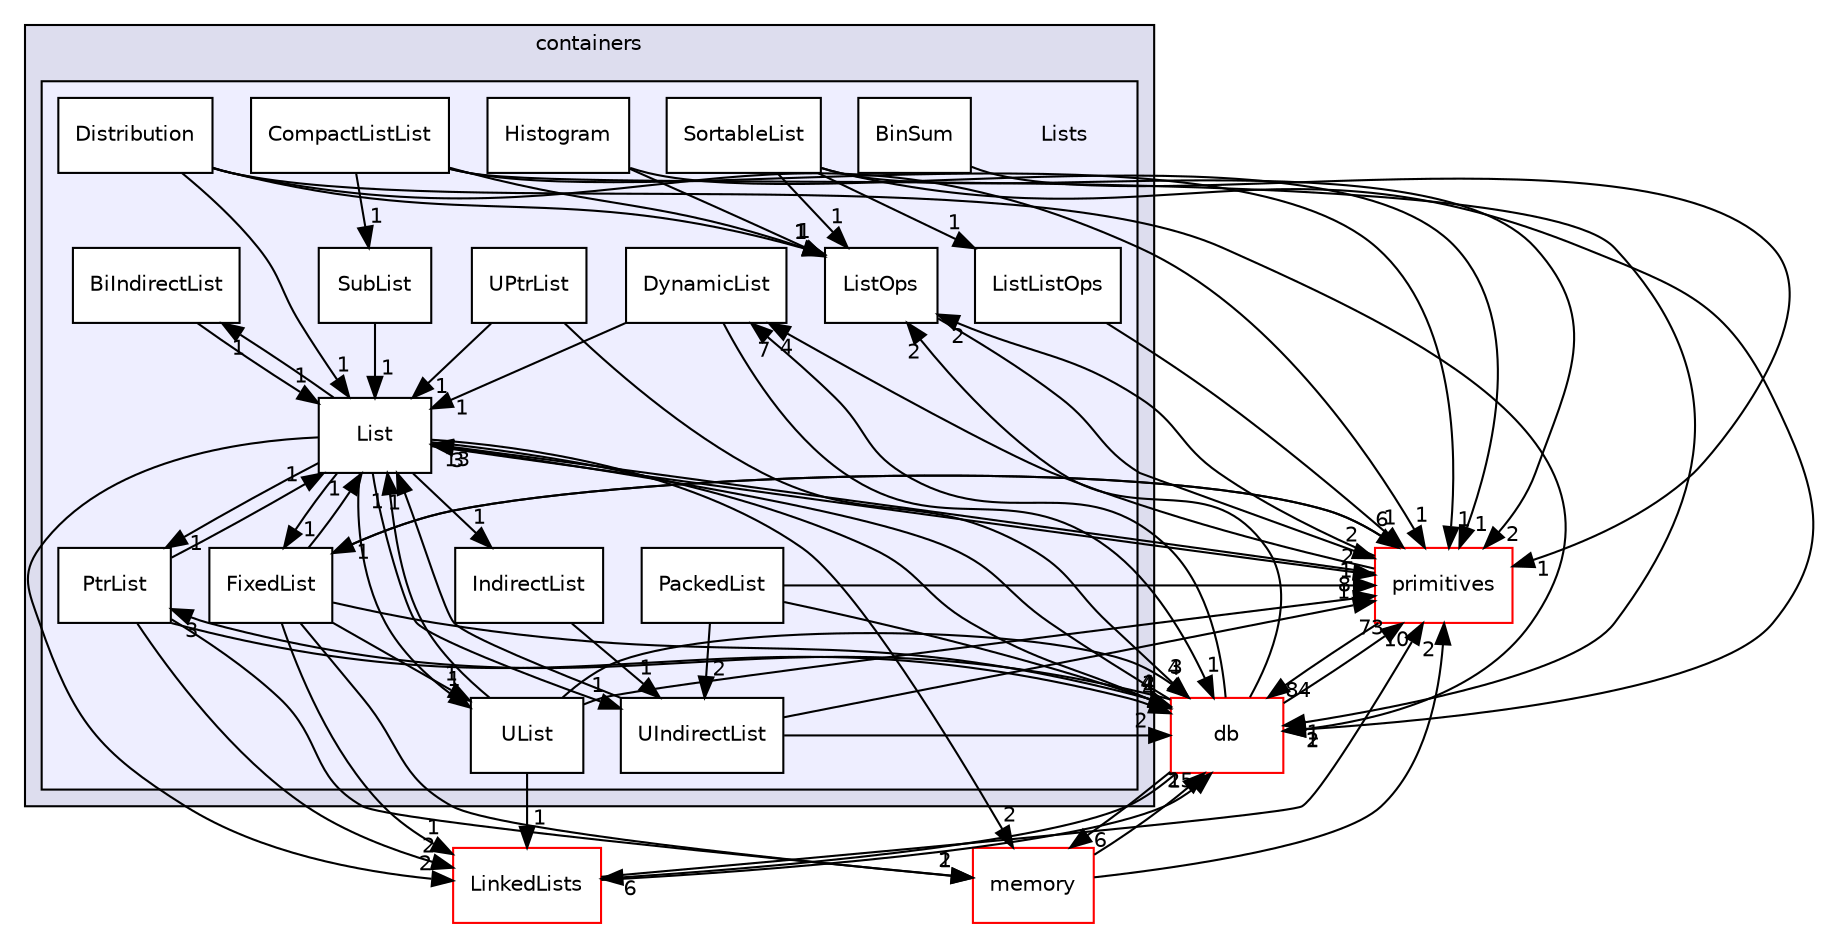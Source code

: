 digraph "src/OpenFOAM/containers/Lists" {
  bgcolor=transparent;
  compound=true
  node [ fontsize="10", fontname="Helvetica"];
  edge [ labelfontsize="10", labelfontname="Helvetica"];
  subgraph clusterdir_19d0872053bde092be81d7fe3f56cbf7 {
    graph [ bgcolor="#ddddee", pencolor="black", label="containers" fontname="Helvetica", fontsize="10", URL="dir_19d0872053bde092be81d7fe3f56cbf7.html"]
  subgraph clusterdir_f87fe3b02e96c330e8a853ff310f1666 {
    graph [ bgcolor="#eeeeff", pencolor="black", label="" URL="dir_f87fe3b02e96c330e8a853ff310f1666.html"];
    dir_f87fe3b02e96c330e8a853ff310f1666 [shape=plaintext label="Lists"];
    dir_42be0285fd186f6913bae839d376f78c [shape=box label="BiIndirectList" color="black" fillcolor="white" style="filled" URL="dir_42be0285fd186f6913bae839d376f78c.html"];
    dir_602162b67081b7867caaa8d091fb1724 [shape=box label="BinSum" color="black" fillcolor="white" style="filled" URL="dir_602162b67081b7867caaa8d091fb1724.html"];
    dir_833496cb5a8b58b75bc79e857f41a5d7 [shape=box label="CompactListList" color="black" fillcolor="white" style="filled" URL="dir_833496cb5a8b58b75bc79e857f41a5d7.html"];
    dir_59f93597cc1ee20c29d678698223cf27 [shape=box label="Distribution" color="black" fillcolor="white" style="filled" URL="dir_59f93597cc1ee20c29d678698223cf27.html"];
    dir_a20ab38044f60e4dac365f73757378d6 [shape=box label="DynamicList" color="black" fillcolor="white" style="filled" URL="dir_a20ab38044f60e4dac365f73757378d6.html"];
    dir_8ae708bd051dd27b69149ee282cd159a [shape=box label="FixedList" color="black" fillcolor="white" style="filled" URL="dir_8ae708bd051dd27b69149ee282cd159a.html"];
    dir_6a5c0fdd6d142927ad4090a95de87297 [shape=box label="Histogram" color="black" fillcolor="white" style="filled" URL="dir_6a5c0fdd6d142927ad4090a95de87297.html"];
    dir_e4fa142790fcc815622c473441ac425a [shape=box label="IndirectList" color="black" fillcolor="white" style="filled" URL="dir_e4fa142790fcc815622c473441ac425a.html"];
    dir_03aa4c8470f056a9cdca8307712625bf [shape=box label="List" color="black" fillcolor="white" style="filled" URL="dir_03aa4c8470f056a9cdca8307712625bf.html"];
    dir_9e121ab7228167c27650a323886988fd [shape=box label="ListListOps" color="black" fillcolor="white" style="filled" URL="dir_9e121ab7228167c27650a323886988fd.html"];
    dir_223fa5778bd37fe62bf7ed63d1f3016b [shape=box label="ListOps" color="black" fillcolor="white" style="filled" URL="dir_223fa5778bd37fe62bf7ed63d1f3016b.html"];
    dir_686ab82d802639f56bd51dcdaef5b064 [shape=box label="PackedList" color="black" fillcolor="white" style="filled" URL="dir_686ab82d802639f56bd51dcdaef5b064.html"];
    dir_bb24bf7c6a224e64f0300f199a92a5f4 [shape=box label="PtrList" color="black" fillcolor="white" style="filled" URL="dir_bb24bf7c6a224e64f0300f199a92a5f4.html"];
    dir_25b3910c6ed71a304326faf2212a286b [shape=box label="SortableList" color="black" fillcolor="white" style="filled" URL="dir_25b3910c6ed71a304326faf2212a286b.html"];
    dir_d2d20ceb2df69a61df891af30ede03d9 [shape=box label="SubList" color="black" fillcolor="white" style="filled" URL="dir_d2d20ceb2df69a61df891af30ede03d9.html"];
    dir_20e25a70ecfa9f1a06c29a5c198d4196 [shape=box label="UIndirectList" color="black" fillcolor="white" style="filled" URL="dir_20e25a70ecfa9f1a06c29a5c198d4196.html"];
    dir_ddee81dbc8cac2123c906c38c70776ee [shape=box label="UList" color="black" fillcolor="white" style="filled" URL="dir_ddee81dbc8cac2123c906c38c70776ee.html"];
    dir_2811f4c4688ca27f69fd3d2fc5f94bd6 [shape=box label="UPtrList" color="black" fillcolor="white" style="filled" URL="dir_2811f4c4688ca27f69fd3d2fc5f94bd6.html"];
  }
  }
  dir_385a22dcc2f7120acb0f1a7a832b3b8d [shape=box label="memory" color="red" URL="dir_385a22dcc2f7120acb0f1a7a832b3b8d.html"];
  dir_63c634f7a7cfd679ac26c67fb30fc32f [shape=box label="db" color="red" URL="dir_63c634f7a7cfd679ac26c67fb30fc32f.html"];
  dir_3e50f45338116b169052b428016851aa [shape=box label="primitives" color="red" URL="dir_3e50f45338116b169052b428016851aa.html"];
  dir_1ceeb2d59d8f320bd70a3a0eeca6c137 [shape=box label="LinkedLists" color="red" URL="dir_1ceeb2d59d8f320bd70a3a0eeca6c137.html"];
  dir_a20ab38044f60e4dac365f73757378d6->dir_03aa4c8470f056a9cdca8307712625bf [headlabel="1", labeldistance=1.5 headhref="dir_001914_001918.html"];
  dir_a20ab38044f60e4dac365f73757378d6->dir_63c634f7a7cfd679ac26c67fb30fc32f [headlabel="1", labeldistance=1.5 headhref="dir_001914_001929.html"];
  dir_25b3910c6ed71a304326faf2212a286b->dir_63c634f7a7cfd679ac26c67fb30fc32f [headlabel="2", labeldistance=1.5 headhref="dir_001923_001929.html"];
  dir_25b3910c6ed71a304326faf2212a286b->dir_3e50f45338116b169052b428016851aa [headlabel="2", labeldistance=1.5 headhref="dir_001923_002298.html"];
  dir_25b3910c6ed71a304326faf2212a286b->dir_223fa5778bd37fe62bf7ed63d1f3016b [headlabel="1", labeldistance=1.5 headhref="dir_001923_001920.html"];
  dir_25b3910c6ed71a304326faf2212a286b->dir_9e121ab7228167c27650a323886988fd [headlabel="1", labeldistance=1.5 headhref="dir_001923_001919.html"];
  dir_42be0285fd186f6913bae839d376f78c->dir_03aa4c8470f056a9cdca8307712625bf [headlabel="1", labeldistance=1.5 headhref="dir_001910_001918.html"];
  dir_385a22dcc2f7120acb0f1a7a832b3b8d->dir_63c634f7a7cfd679ac26c67fb30fc32f [headlabel="2", labeldistance=1.5 headhref="dir_002195_001929.html"];
  dir_385a22dcc2f7120acb0f1a7a832b3b8d->dir_3e50f45338116b169052b428016851aa [headlabel="2", labeldistance=1.5 headhref="dir_002195_002298.html"];
  dir_2811f4c4688ca27f69fd3d2fc5f94bd6->dir_03aa4c8470f056a9cdca8307712625bf [headlabel="1", labeldistance=1.5 headhref="dir_001927_001918.html"];
  dir_2811f4c4688ca27f69fd3d2fc5f94bd6->dir_63c634f7a7cfd679ac26c67fb30fc32f [headlabel="3", labeldistance=1.5 headhref="dir_001927_001929.html"];
  dir_686ab82d802639f56bd51dcdaef5b064->dir_63c634f7a7cfd679ac26c67fb30fc32f [headlabel="4", labeldistance=1.5 headhref="dir_001921_001929.html"];
  dir_686ab82d802639f56bd51dcdaef5b064->dir_3e50f45338116b169052b428016851aa [headlabel="1", labeldistance=1.5 headhref="dir_001921_002298.html"];
  dir_686ab82d802639f56bd51dcdaef5b064->dir_20e25a70ecfa9f1a06c29a5c198d4196 [headlabel="2", labeldistance=1.5 headhref="dir_001921_001925.html"];
  dir_d2d20ceb2df69a61df891af30ede03d9->dir_03aa4c8470f056a9cdca8307712625bf [headlabel="1", labeldistance=1.5 headhref="dir_001924_001918.html"];
  dir_03aa4c8470f056a9cdca8307712625bf->dir_42be0285fd186f6913bae839d376f78c [headlabel="1", labeldistance=1.5 headhref="dir_001918_001910.html"];
  dir_03aa4c8470f056a9cdca8307712625bf->dir_385a22dcc2f7120acb0f1a7a832b3b8d [headlabel="2", labeldistance=1.5 headhref="dir_001918_002195.html"];
  dir_03aa4c8470f056a9cdca8307712625bf->dir_8ae708bd051dd27b69149ee282cd159a [headlabel="1", labeldistance=1.5 headhref="dir_001918_001915.html"];
  dir_03aa4c8470f056a9cdca8307712625bf->dir_bb24bf7c6a224e64f0300f199a92a5f4 [headlabel="1", labeldistance=1.5 headhref="dir_001918_001922.html"];
  dir_03aa4c8470f056a9cdca8307712625bf->dir_e4fa142790fcc815622c473441ac425a [headlabel="1", labeldistance=1.5 headhref="dir_001918_001917.html"];
  dir_03aa4c8470f056a9cdca8307712625bf->dir_ddee81dbc8cac2123c906c38c70776ee [headlabel="1", labeldistance=1.5 headhref="dir_001918_001926.html"];
  dir_03aa4c8470f056a9cdca8307712625bf->dir_63c634f7a7cfd679ac26c67fb30fc32f [headlabel="2", labeldistance=1.5 headhref="dir_001918_001929.html"];
  dir_03aa4c8470f056a9cdca8307712625bf->dir_3e50f45338116b169052b428016851aa [headlabel="2", labeldistance=1.5 headhref="dir_001918_002298.html"];
  dir_03aa4c8470f056a9cdca8307712625bf->dir_20e25a70ecfa9f1a06c29a5c198d4196 [headlabel="1", labeldistance=1.5 headhref="dir_001918_001925.html"];
  dir_03aa4c8470f056a9cdca8307712625bf->dir_1ceeb2d59d8f320bd70a3a0eeca6c137 [headlabel="2", labeldistance=1.5 headhref="dir_001918_001899.html"];
  dir_8ae708bd051dd27b69149ee282cd159a->dir_385a22dcc2f7120acb0f1a7a832b3b8d [headlabel="1", labeldistance=1.5 headhref="dir_001915_002195.html"];
  dir_8ae708bd051dd27b69149ee282cd159a->dir_03aa4c8470f056a9cdca8307712625bf [headlabel="1", labeldistance=1.5 headhref="dir_001915_001918.html"];
  dir_8ae708bd051dd27b69149ee282cd159a->dir_ddee81dbc8cac2123c906c38c70776ee [headlabel="1", labeldistance=1.5 headhref="dir_001915_001926.html"];
  dir_8ae708bd051dd27b69149ee282cd159a->dir_63c634f7a7cfd679ac26c67fb30fc32f [headlabel="4", labeldistance=1.5 headhref="dir_001915_001929.html"];
  dir_8ae708bd051dd27b69149ee282cd159a->dir_3e50f45338116b169052b428016851aa [headlabel="6", labeldistance=1.5 headhref="dir_001915_002298.html"];
  dir_8ae708bd051dd27b69149ee282cd159a->dir_1ceeb2d59d8f320bd70a3a0eeca6c137 [headlabel="1", labeldistance=1.5 headhref="dir_001915_001899.html"];
  dir_bb24bf7c6a224e64f0300f199a92a5f4->dir_385a22dcc2f7120acb0f1a7a832b3b8d [headlabel="2", labeldistance=1.5 headhref="dir_001922_002195.html"];
  dir_bb24bf7c6a224e64f0300f199a92a5f4->dir_03aa4c8470f056a9cdca8307712625bf [headlabel="1", labeldistance=1.5 headhref="dir_001922_001918.html"];
  dir_bb24bf7c6a224e64f0300f199a92a5f4->dir_63c634f7a7cfd679ac26c67fb30fc32f [headlabel="4", labeldistance=1.5 headhref="dir_001922_001929.html"];
  dir_bb24bf7c6a224e64f0300f199a92a5f4->dir_1ceeb2d59d8f320bd70a3a0eeca6c137 [headlabel="2", labeldistance=1.5 headhref="dir_001922_001899.html"];
  dir_833496cb5a8b58b75bc79e857f41a5d7->dir_d2d20ceb2df69a61df891af30ede03d9 [headlabel="1", labeldistance=1.5 headhref="dir_001912_001924.html"];
  dir_833496cb5a8b58b75bc79e857f41a5d7->dir_63c634f7a7cfd679ac26c67fb30fc32f [headlabel="1", labeldistance=1.5 headhref="dir_001912_001929.html"];
  dir_833496cb5a8b58b75bc79e857f41a5d7->dir_3e50f45338116b169052b428016851aa [headlabel="1", labeldistance=1.5 headhref="dir_001912_002298.html"];
  dir_833496cb5a8b58b75bc79e857f41a5d7->dir_223fa5778bd37fe62bf7ed63d1f3016b [headlabel="1", labeldistance=1.5 headhref="dir_001912_001920.html"];
  dir_e4fa142790fcc815622c473441ac425a->dir_20e25a70ecfa9f1a06c29a5c198d4196 [headlabel="1", labeldistance=1.5 headhref="dir_001917_001925.html"];
  dir_ddee81dbc8cac2123c906c38c70776ee->dir_03aa4c8470f056a9cdca8307712625bf [headlabel="1", labeldistance=1.5 headhref="dir_001926_001918.html"];
  dir_ddee81dbc8cac2123c906c38c70776ee->dir_63c634f7a7cfd679ac26c67fb30fc32f [headlabel="4", labeldistance=1.5 headhref="dir_001926_001929.html"];
  dir_ddee81dbc8cac2123c906c38c70776ee->dir_3e50f45338116b169052b428016851aa [headlabel="8", labeldistance=1.5 headhref="dir_001926_002298.html"];
  dir_ddee81dbc8cac2123c906c38c70776ee->dir_1ceeb2d59d8f320bd70a3a0eeca6c137 [headlabel="1", labeldistance=1.5 headhref="dir_001926_001899.html"];
  dir_63c634f7a7cfd679ac26c67fb30fc32f->dir_a20ab38044f60e4dac365f73757378d6 [headlabel="7", labeldistance=1.5 headhref="dir_001929_001914.html"];
  dir_63c634f7a7cfd679ac26c67fb30fc32f->dir_385a22dcc2f7120acb0f1a7a832b3b8d [headlabel="6", labeldistance=1.5 headhref="dir_001929_002195.html"];
  dir_63c634f7a7cfd679ac26c67fb30fc32f->dir_03aa4c8470f056a9cdca8307712625bf [headlabel="3", labeldistance=1.5 headhref="dir_001929_001918.html"];
  dir_63c634f7a7cfd679ac26c67fb30fc32f->dir_bb24bf7c6a224e64f0300f199a92a5f4 [headlabel="3", labeldistance=1.5 headhref="dir_001929_001922.html"];
  dir_63c634f7a7cfd679ac26c67fb30fc32f->dir_3e50f45338116b169052b428016851aa [headlabel="73", labeldistance=1.5 headhref="dir_001929_002298.html"];
  dir_63c634f7a7cfd679ac26c67fb30fc32f->dir_223fa5778bd37fe62bf7ed63d1f3016b [headlabel="2", labeldistance=1.5 headhref="dir_001929_001920.html"];
  dir_63c634f7a7cfd679ac26c67fb30fc32f->dir_1ceeb2d59d8f320bd70a3a0eeca6c137 [headlabel="6", labeldistance=1.5 headhref="dir_001929_001899.html"];
  dir_602162b67081b7867caaa8d091fb1724->dir_3e50f45338116b169052b428016851aa [headlabel="1", labeldistance=1.5 headhref="dir_001911_002298.html"];
  dir_3e50f45338116b169052b428016851aa->dir_a20ab38044f60e4dac365f73757378d6 [headlabel="4", labeldistance=1.5 headhref="dir_002298_001914.html"];
  dir_3e50f45338116b169052b428016851aa->dir_03aa4c8470f056a9cdca8307712625bf [headlabel="13", labeldistance=1.5 headhref="dir_002298_001918.html"];
  dir_3e50f45338116b169052b428016851aa->dir_8ae708bd051dd27b69149ee282cd159a [headlabel="1", labeldistance=1.5 headhref="dir_002298_001915.html"];
  dir_3e50f45338116b169052b428016851aa->dir_63c634f7a7cfd679ac26c67fb30fc32f [headlabel="84", labeldistance=1.5 headhref="dir_002298_001929.html"];
  dir_3e50f45338116b169052b428016851aa->dir_223fa5778bd37fe62bf7ed63d1f3016b [headlabel="2", labeldistance=1.5 headhref="dir_002298_001920.html"];
  dir_59f93597cc1ee20c29d678698223cf27->dir_03aa4c8470f056a9cdca8307712625bf [headlabel="1", labeldistance=1.5 headhref="dir_001913_001918.html"];
  dir_59f93597cc1ee20c29d678698223cf27->dir_63c634f7a7cfd679ac26c67fb30fc32f [headlabel="1", labeldistance=1.5 headhref="dir_001913_001929.html"];
  dir_59f93597cc1ee20c29d678698223cf27->dir_3e50f45338116b169052b428016851aa [headlabel="1", labeldistance=1.5 headhref="dir_001913_002298.html"];
  dir_59f93597cc1ee20c29d678698223cf27->dir_223fa5778bd37fe62bf7ed63d1f3016b [headlabel="1", labeldistance=1.5 headhref="dir_001913_001920.html"];
  dir_20e25a70ecfa9f1a06c29a5c198d4196->dir_03aa4c8470f056a9cdca8307712625bf [headlabel="1", labeldistance=1.5 headhref="dir_001925_001918.html"];
  dir_20e25a70ecfa9f1a06c29a5c198d4196->dir_63c634f7a7cfd679ac26c67fb30fc32f [headlabel="2", labeldistance=1.5 headhref="dir_001925_001929.html"];
  dir_20e25a70ecfa9f1a06c29a5c198d4196->dir_3e50f45338116b169052b428016851aa [headlabel="1", labeldistance=1.5 headhref="dir_001925_002298.html"];
  dir_223fa5778bd37fe62bf7ed63d1f3016b->dir_3e50f45338116b169052b428016851aa [headlabel="2", labeldistance=1.5 headhref="dir_001920_002298.html"];
  dir_1ceeb2d59d8f320bd70a3a0eeca6c137->dir_63c634f7a7cfd679ac26c67fb30fc32f [headlabel="15", labeldistance=1.5 headhref="dir_001899_001929.html"];
  dir_1ceeb2d59d8f320bd70a3a0eeca6c137->dir_3e50f45338116b169052b428016851aa [headlabel="10", labeldistance=1.5 headhref="dir_001899_002298.html"];
  dir_6a5c0fdd6d142927ad4090a95de87297->dir_3e50f45338116b169052b428016851aa [headlabel="1", labeldistance=1.5 headhref="dir_001916_002298.html"];
  dir_6a5c0fdd6d142927ad4090a95de87297->dir_223fa5778bd37fe62bf7ed63d1f3016b [headlabel="1", labeldistance=1.5 headhref="dir_001916_001920.html"];
  dir_9e121ab7228167c27650a323886988fd->dir_3e50f45338116b169052b428016851aa [headlabel="1", labeldistance=1.5 headhref="dir_001919_002298.html"];
}
